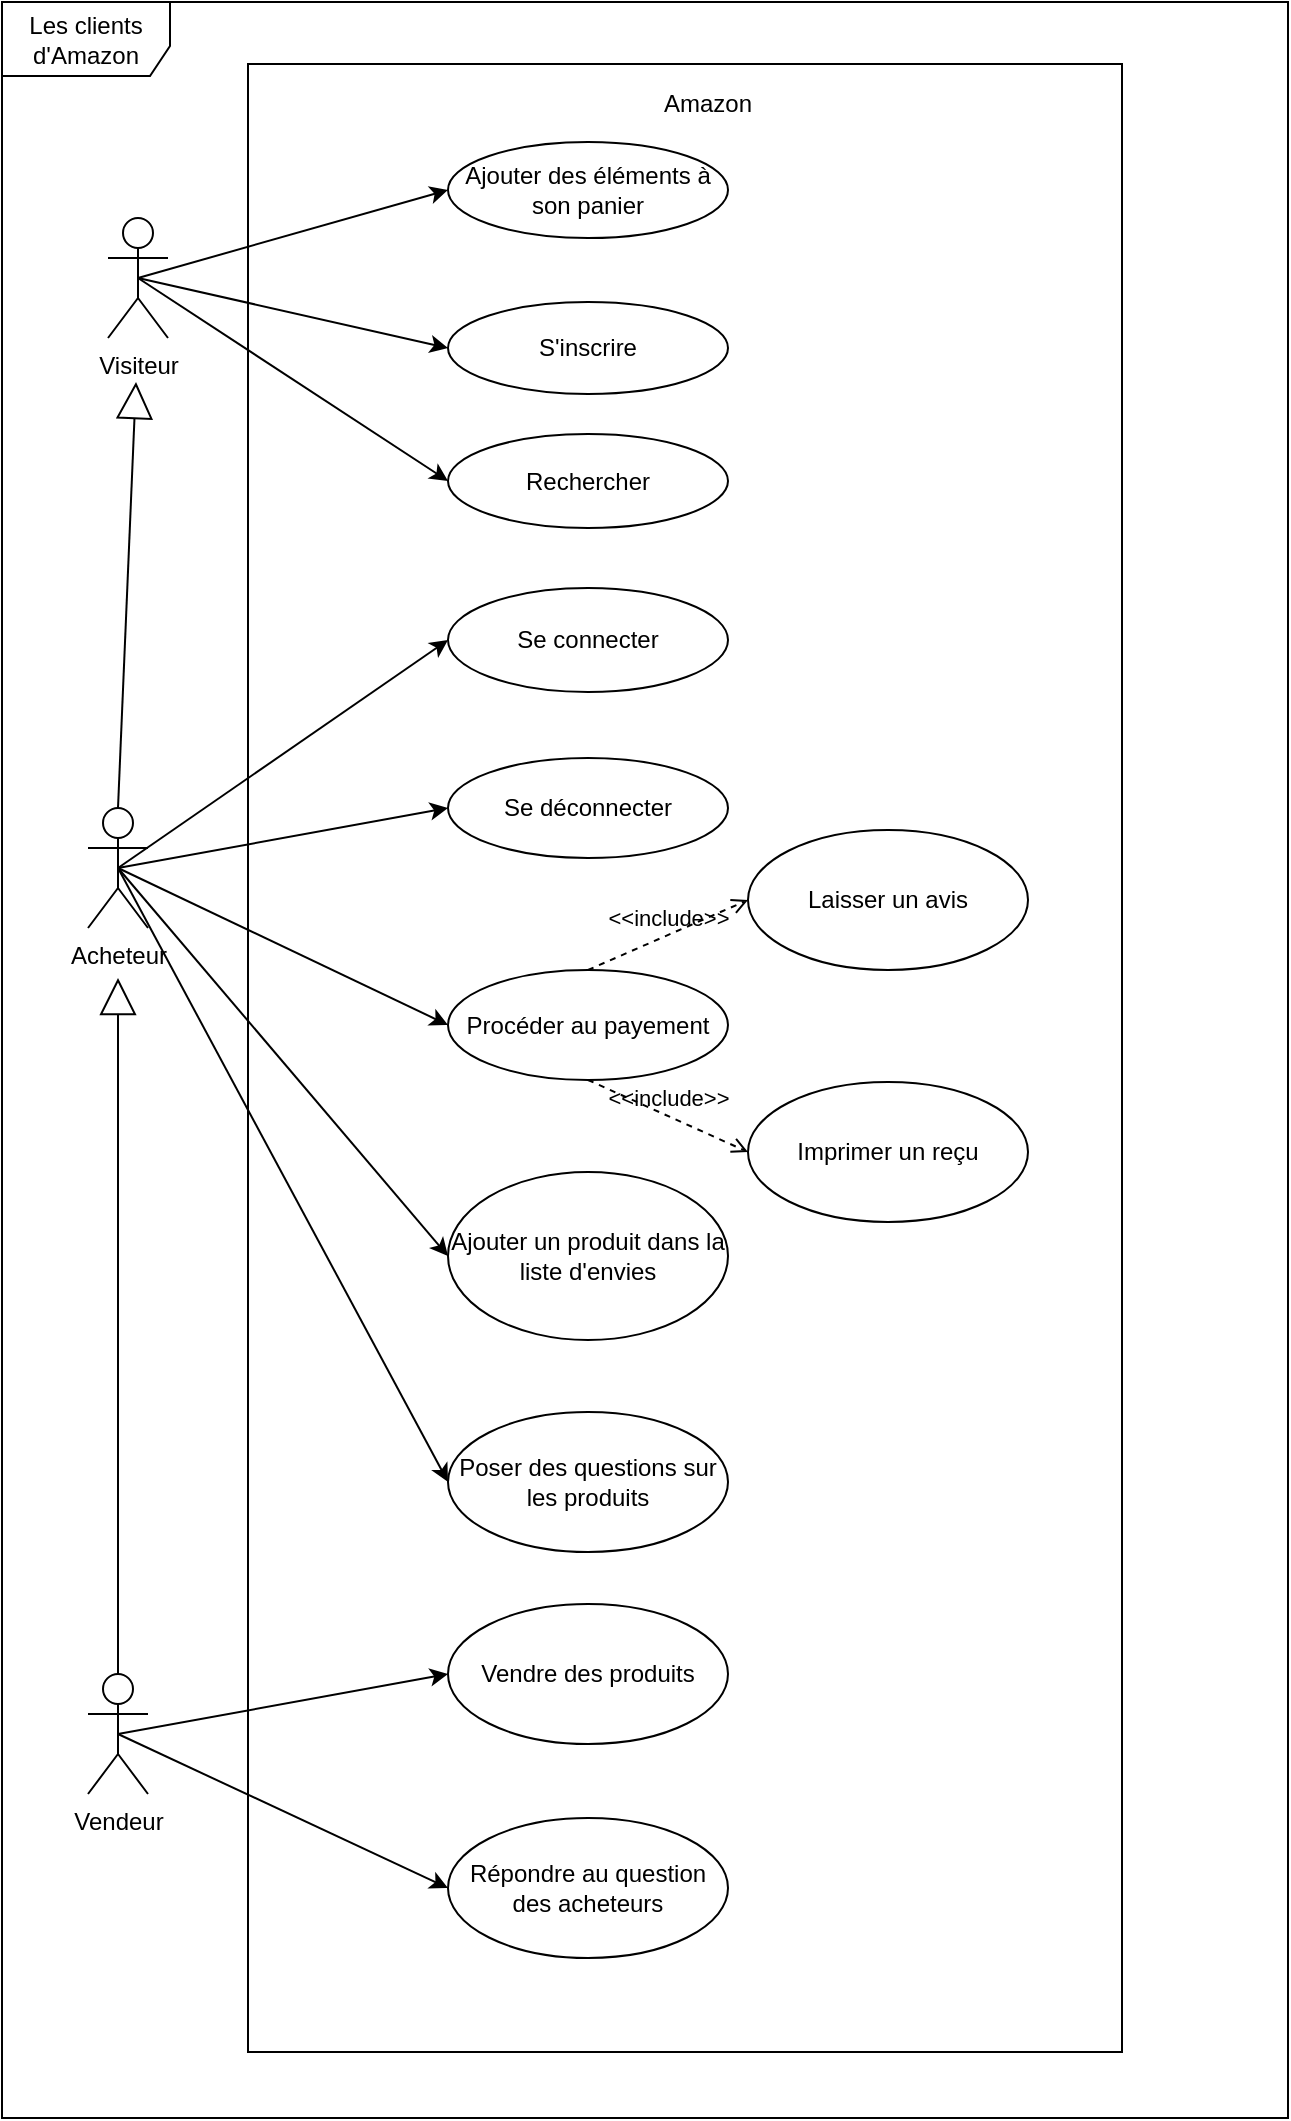 <mxfile version="11.3.0" type="device" pages="1"><diagram id="q1dJrJ_s51I-8xhyam7w" name="Page-1"><mxGraphModel dx="2448" dy="1034" grid="0" gridSize="10" guides="1" tooltips="1" connect="1" arrows="1" fold="1" page="0" pageScale="1" pageWidth="827" pageHeight="1169" math="0" shadow="0"><root><mxCell id="0"/><mxCell id="1" parent="0"/><mxCell id="VciRx8y9wOAejTytC06h-60" value="Les clients d'Amazon" style="shape=umlFrame;whiteSpace=wrap;html=1;width=84;height=37;" vertex="1" parent="1"><mxGeometry x="-3" y="282" width="643" height="1058" as="geometry"/></mxCell><mxCell id="VciRx8y9wOAejTytC06h-6" value="" style="rounded=0;whiteSpace=wrap;html=1;" vertex="1" parent="1"><mxGeometry x="120" y="313" width="437" height="994" as="geometry"/></mxCell><mxCell id="VciRx8y9wOAejTytC06h-1" value="Acheteur" style="shape=umlActor;verticalLabelPosition=bottom;labelBackgroundColor=#ffffff;verticalAlign=top;html=1;" vertex="1" parent="1"><mxGeometry x="40" y="685" width="30" height="60" as="geometry"/></mxCell><mxCell id="VciRx8y9wOAejTytC06h-4" value="S'inscrire" style="ellipse;whiteSpace=wrap;html=1;" vertex="1" parent="1"><mxGeometry x="220" y="432" width="140" height="46" as="geometry"/></mxCell><mxCell id="VciRx8y9wOAejTytC06h-5" value="Visiteur" style="shape=umlActor;verticalLabelPosition=bottom;labelBackgroundColor=#ffffff;verticalAlign=top;html=1;" vertex="1" parent="1"><mxGeometry x="50" y="390" width="30" height="60" as="geometry"/></mxCell><mxCell id="VciRx8y9wOAejTytC06h-8" value="Rechercher" style="ellipse;whiteSpace=wrap;html=1;" vertex="1" parent="1"><mxGeometry x="220" y="498" width="140" height="47" as="geometry"/></mxCell><mxCell id="VciRx8y9wOAejTytC06h-10" value="" style="endArrow=classic;html=1;entryX=0;entryY=0.5;entryDx=0;entryDy=0;exitX=0.5;exitY=0.5;exitDx=0;exitDy=0;exitPerimeter=0;" edge="1" parent="1" source="VciRx8y9wOAejTytC06h-5" target="VciRx8y9wOAejTytC06h-4"><mxGeometry width="50" height="50" relative="1" as="geometry"><mxPoint x="120" y="490" as="sourcePoint"/><mxPoint x="170" y="440" as="targetPoint"/></mxGeometry></mxCell><mxCell id="VciRx8y9wOAejTytC06h-11" value="" style="endArrow=classic;html=1;entryX=0;entryY=0.5;entryDx=0;entryDy=0;exitX=0.5;exitY=0.5;exitDx=0;exitDy=0;exitPerimeter=0;" edge="1" parent="1" source="VciRx8y9wOAejTytC06h-5" target="VciRx8y9wOAejTytC06h-8"><mxGeometry width="50" height="50" relative="1" as="geometry"><mxPoint x="140" y="520" as="sourcePoint"/><mxPoint x="190" y="470" as="targetPoint"/></mxGeometry></mxCell><mxCell id="VciRx8y9wOAejTytC06h-13" value="Se connecter" style="ellipse;whiteSpace=wrap;html=1;" vertex="1" parent="1"><mxGeometry x="220" y="575" width="140" height="52" as="geometry"/></mxCell><mxCell id="VciRx8y9wOAejTytC06h-14" value="" style="endArrow=classic;html=1;entryX=0;entryY=0.5;entryDx=0;entryDy=0;exitX=0.5;exitY=0.5;exitDx=0;exitDy=0;exitPerimeter=0;" edge="1" parent="1" source="VciRx8y9wOAejTytC06h-1" target="VciRx8y9wOAejTytC06h-13"><mxGeometry width="50" height="50" relative="1" as="geometry"><mxPoint x="55" y="829" as="sourcePoint"/><mxPoint x="60" y="470" as="targetPoint"/></mxGeometry></mxCell><mxCell id="VciRx8y9wOAejTytC06h-16" value="Amazon" style="text;html=1;strokeColor=none;fillColor=none;align=center;verticalAlign=middle;whiteSpace=wrap;rounded=0;" vertex="1" parent="1"><mxGeometry x="330" y="323" width="40" height="20" as="geometry"/></mxCell><mxCell id="VciRx8y9wOAejTytC06h-18" value="Se déconnecter" style="ellipse;whiteSpace=wrap;html=1;" vertex="1" parent="1"><mxGeometry x="220" y="660" width="140" height="50" as="geometry"/></mxCell><mxCell id="VciRx8y9wOAejTytC06h-19" value="" style="endArrow=classic;html=1;entryX=0;entryY=0.5;entryDx=0;entryDy=0;exitX=0.5;exitY=0.5;exitDx=0;exitDy=0;exitPerimeter=0;" edge="1" parent="1" source="VciRx8y9wOAejTytC06h-1" target="VciRx8y9wOAejTytC06h-18"><mxGeometry width="50" height="50" relative="1" as="geometry"><mxPoint x="160" y="740" as="sourcePoint"/><mxPoint x="210" y="690" as="targetPoint"/></mxGeometry></mxCell><mxCell id="VciRx8y9wOAejTytC06h-20" value="Laisser un avis" style="ellipse;whiteSpace=wrap;html=1;" vertex="1" parent="1"><mxGeometry x="370" y="696" width="140" height="70" as="geometry"/></mxCell><mxCell id="VciRx8y9wOAejTytC06h-22" value="Ajouter des éléments à son panier" style="ellipse;whiteSpace=wrap;html=1;" vertex="1" parent="1"><mxGeometry x="220" y="352" width="140" height="48" as="geometry"/></mxCell><mxCell id="VciRx8y9wOAejTytC06h-23" value="" style="endArrow=classic;html=1;entryX=0;entryY=0.5;entryDx=0;entryDy=0;exitX=0.5;exitY=0.5;exitDx=0;exitDy=0;exitPerimeter=0;" edge="1" parent="1" source="VciRx8y9wOAejTytC06h-5" target="VciRx8y9wOAejTytC06h-22"><mxGeometry width="50" height="50" relative="1" as="geometry"><mxPoint x="90" y="420" as="sourcePoint"/><mxPoint x="150" y="390" as="targetPoint"/></mxGeometry></mxCell><mxCell id="VciRx8y9wOAejTytC06h-29" value="Procéder au payement" style="ellipse;whiteSpace=wrap;html=1;" vertex="1" parent="1"><mxGeometry x="220" y="766" width="140" height="55" as="geometry"/></mxCell><mxCell id="VciRx8y9wOAejTytC06h-30" value="" style="endArrow=classic;html=1;entryX=0;entryY=0.5;entryDx=0;entryDy=0;exitX=0.5;exitY=0.5;exitDx=0;exitDy=0;exitPerimeter=0;" edge="1" parent="1" source="VciRx8y9wOAejTytC06h-1" target="VciRx8y9wOAejTytC06h-29"><mxGeometry width="50" height="50" relative="1" as="geometry"><mxPoint x="80" y="630" as="sourcePoint"/><mxPoint x="30" y="690" as="targetPoint"/></mxGeometry></mxCell><mxCell id="VciRx8y9wOAejTytC06h-31" value="&amp;lt;&amp;lt;include&amp;gt;&amp;gt;" style="edgeStyle=none;html=1;endArrow=open;verticalAlign=bottom;dashed=1;labelBackgroundColor=none;exitX=0.5;exitY=0;exitDx=0;exitDy=0;entryX=0;entryY=0.5;entryDx=0;entryDy=0;" edge="1" parent="1" source="VciRx8y9wOAejTytC06h-29" target="VciRx8y9wOAejTytC06h-20"><mxGeometry width="160" relative="1" as="geometry"><mxPoint x="270" y="900" as="sourcePoint"/><mxPoint x="430" y="900" as="targetPoint"/></mxGeometry></mxCell><mxCell id="VciRx8y9wOAejTytC06h-32" value="Imprimer un reçu" style="ellipse;whiteSpace=wrap;html=1;" vertex="1" parent="1"><mxGeometry x="370" y="822" width="140" height="70" as="geometry"/></mxCell><mxCell id="VciRx8y9wOAejTytC06h-34" value="&amp;lt;&amp;lt;include&amp;gt;&amp;gt;" style="edgeStyle=none;html=1;endArrow=open;verticalAlign=bottom;dashed=1;labelBackgroundColor=none;entryX=0;entryY=0.5;entryDx=0;entryDy=0;exitX=0.5;exitY=1;exitDx=0;exitDy=0;" edge="1" parent="1" source="VciRx8y9wOAejTytC06h-29" target="VciRx8y9wOAejTytC06h-32"><mxGeometry width="160" relative="1" as="geometry"><mxPoint x="240" y="1020" as="sourcePoint"/><mxPoint x="400" y="1020" as="targetPoint"/></mxGeometry></mxCell><mxCell id="VciRx8y9wOAejTytC06h-42" value="&lt;br&gt;" style="endArrow=block;endSize=16;endFill=0;html=1;exitX=0.5;exitY=0;exitDx=0;exitDy=0;exitPerimeter=0;" edge="1" parent="1" source="VciRx8y9wOAejTytC06h-1"><mxGeometry width="160" relative="1" as="geometry"><mxPoint x="56" y="778" as="sourcePoint"/><mxPoint x="64" y="472" as="targetPoint"/></mxGeometry></mxCell><mxCell id="VciRx8y9wOAejTytC06h-47" value="Ajouter un produit dans la liste d'envies" style="ellipse;whiteSpace=wrap;html=1;" vertex="1" parent="1"><mxGeometry x="220" y="867" width="140" height="84" as="geometry"/></mxCell><mxCell id="VciRx8y9wOAejTytC06h-48" value="" style="endArrow=classic;html=1;entryX=0;entryY=0.5;entryDx=0;entryDy=0;exitX=0.5;exitY=0.5;exitDx=0;exitDy=0;exitPerimeter=0;" edge="1" parent="1" source="VciRx8y9wOAejTytC06h-1" target="VciRx8y9wOAejTytC06h-47"><mxGeometry width="50" height="50" relative="1" as="geometry"><mxPoint x="60" y="830" as="sourcePoint"/><mxPoint x="130" y="870" as="targetPoint"/></mxGeometry></mxCell><mxCell id="VciRx8y9wOAejTytC06h-52" value="" style="endArrow=block;endSize=16;endFill=0;html=1;" edge="1" parent="1" source="VciRx8y9wOAejTytC06h-51"><mxGeometry width="160" relative="1" as="geometry"><mxPoint x="55" y="1260" as="sourcePoint"/><mxPoint x="55" y="770" as="targetPoint"/></mxGeometry></mxCell><mxCell id="VciRx8y9wOAejTytC06h-53" value="Vendre des produits" style="ellipse;whiteSpace=wrap;html=1;" vertex="1" parent="1"><mxGeometry x="220" y="1083" width="140" height="70" as="geometry"/></mxCell><mxCell id="VciRx8y9wOAejTytC06h-54" value="Répondre au question des acheteurs" style="ellipse;whiteSpace=wrap;html=1;" vertex="1" parent="1"><mxGeometry x="220" y="1190" width="140" height="70" as="geometry"/></mxCell><mxCell id="VciRx8y9wOAejTytC06h-56" value="Poser des questions sur les produits" style="ellipse;whiteSpace=wrap;html=1;" vertex="1" parent="1"><mxGeometry x="220" y="987" width="140" height="70" as="geometry"/></mxCell><mxCell id="VciRx8y9wOAejTytC06h-57" value="" style="endArrow=classic;html=1;entryX=0;entryY=0.5;entryDx=0;entryDy=0;exitX=0.5;exitY=0.5;exitDx=0;exitDy=0;exitPerimeter=0;" edge="1" parent="1" source="VciRx8y9wOAejTytC06h-1" target="VciRx8y9wOAejTytC06h-56"><mxGeometry width="50" height="50" relative="1" as="geometry"><mxPoint x="56" y="834" as="sourcePoint"/><mxPoint x="53" y="909" as="targetPoint"/></mxGeometry></mxCell><mxCell id="VciRx8y9wOAejTytC06h-58" value="" style="endArrow=classic;html=1;entryX=0;entryY=0.5;entryDx=0;entryDy=0;exitX=0.5;exitY=0.5;exitDx=0;exitDy=0;exitPerimeter=0;" edge="1" parent="1" source="VciRx8y9wOAejTytC06h-51" target="VciRx8y9wOAejTytC06h-53"><mxGeometry width="50" height="50" relative="1" as="geometry"><mxPoint x="73" y="1343" as="sourcePoint"/><mxPoint x="123" y="1293" as="targetPoint"/></mxGeometry></mxCell><mxCell id="VciRx8y9wOAejTytC06h-59" value="" style="endArrow=classic;html=1;entryX=0;entryY=0.5;entryDx=0;entryDy=0;exitX=0.5;exitY=0.5;exitDx=0;exitDy=0;exitPerimeter=0;" edge="1" parent="1" source="VciRx8y9wOAejTytC06h-51" target="VciRx8y9wOAejTytC06h-54"><mxGeometry width="50" height="50" relative="1" as="geometry"><mxPoint x="-84" y="1357" as="sourcePoint"/><mxPoint x="-34" y="1307" as="targetPoint"/></mxGeometry></mxCell><mxCell id="VciRx8y9wOAejTytC06h-51" value="Vendeur" style="shape=umlActor;verticalLabelPosition=bottom;labelBackgroundColor=#ffffff;verticalAlign=top;html=1;" vertex="1" parent="1"><mxGeometry x="40" y="1118" width="30" height="60" as="geometry"/></mxCell></root></mxGraphModel></diagram></mxfile>